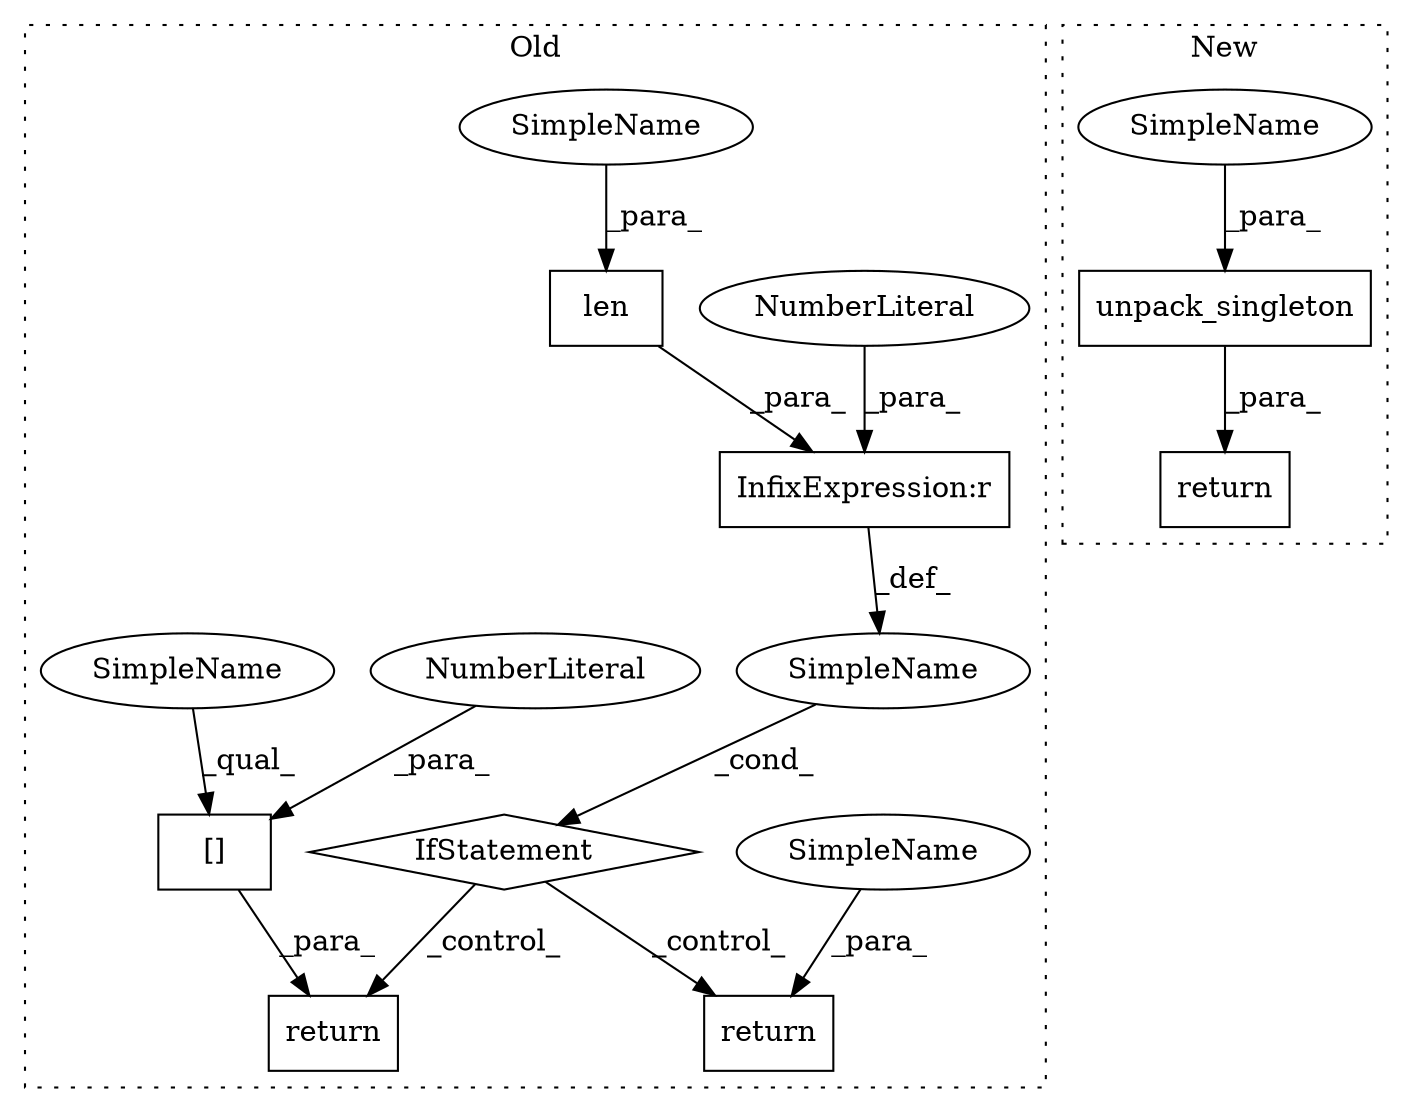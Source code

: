 digraph G {
subgraph cluster0 {
1 [label="return" a="41" s="3509" l="7" shape="box"];
3 [label="[]" a="2" s="3516,3525" l="8,1" shape="box"];
4 [label="NumberLiteral" a="34" s="3524" l="1" shape="ellipse"];
5 [label="InfixExpression:r" a="27" s="3494" l="4" shape="box"];
6 [label="NumberLiteral" a="34" s="3498" l="1" shape="ellipse"];
7 [label="len" a="32" s="3482,3493" l="4,1" shape="box"];
8 [label="SimpleName" a="42" s="" l="" shape="ellipse"];
9 [label="IfStatement" a="25" s="3478,3499" l="4,2" shape="diamond"];
11 [label="return" a="41" s="3548" l="7" shape="box"];
12 [label="SimpleName" a="42" s="3555" l="7" shape="ellipse"];
13 [label="SimpleName" a="42" s="3486" l="7" shape="ellipse"];
14 [label="SimpleName" a="42" s="3516" l="7" shape="ellipse"];
label = "Old";
style="dotted";
}
subgraph cluster1 {
2 [label="unpack_singleton" a="32" s="3530,3554" l="17,1" shape="box"];
10 [label="return" a="41" s="3523" l="7" shape="box"];
15 [label="SimpleName" a="42" s="3547" l="7" shape="ellipse"];
label = "New";
style="dotted";
}
2 -> 10 [label="_para_"];
3 -> 1 [label="_para_"];
4 -> 3 [label="_para_"];
5 -> 8 [label="_def_"];
6 -> 5 [label="_para_"];
7 -> 5 [label="_para_"];
8 -> 9 [label="_cond_"];
9 -> 11 [label="_control_"];
9 -> 1 [label="_control_"];
12 -> 11 [label="_para_"];
13 -> 7 [label="_para_"];
14 -> 3 [label="_qual_"];
15 -> 2 [label="_para_"];
}
